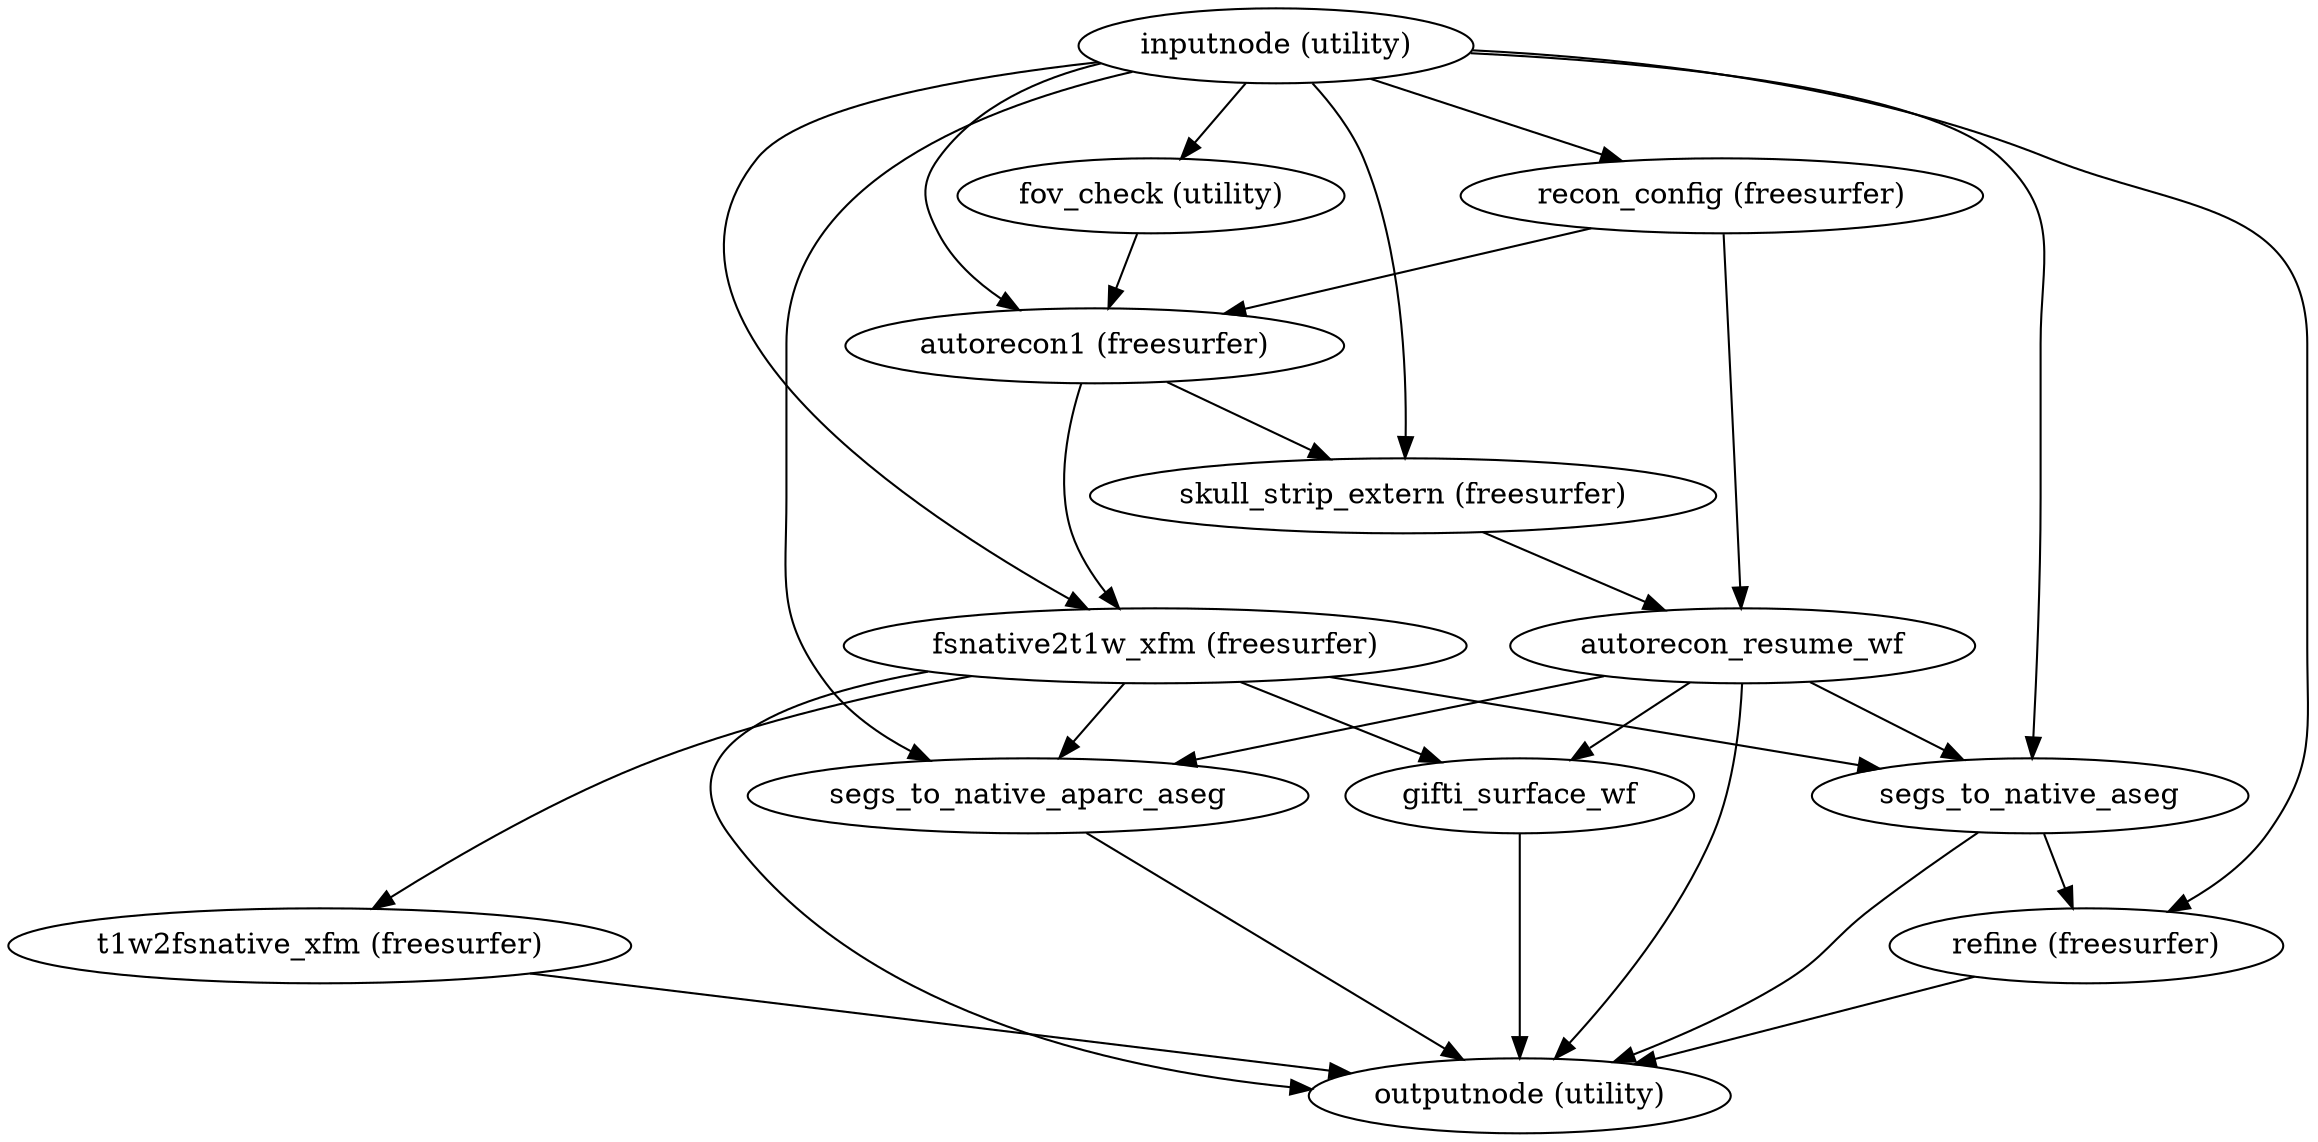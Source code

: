 strict digraph  {
"inputnode (utility)";
"recon_config (freesurfer)";
"autorecon1 (freesurfer)";
"fov_check (utility)";
"skull_strip_extern (freesurfer)";
"fsnative2t1w_xfm (freesurfer)";
"refine (freesurfer)";
segs_to_native_aseg;
segs_to_native_aparc_aseg;
autorecon_resume_wf;
gifti_surface_wf;
"outputnode (utility)";
"t1w2fsnative_xfm (freesurfer)";
"inputnode (utility)" -> "recon_config (freesurfer)";
"inputnode (utility)" -> "autorecon1 (freesurfer)";
"inputnode (utility)" -> "fov_check (utility)";
"inputnode (utility)" -> "skull_strip_extern (freesurfer)";
"inputnode (utility)" -> "fsnative2t1w_xfm (freesurfer)";
"inputnode (utility)" -> "refine (freesurfer)";
"inputnode (utility)" -> segs_to_native_aseg;
"inputnode (utility)" -> segs_to_native_aparc_aseg;
"recon_config (freesurfer)" -> "autorecon1 (freesurfer)";
"recon_config (freesurfer)" -> autorecon_resume_wf;
"autorecon1 (freesurfer)" -> "skull_strip_extern (freesurfer)";
"autorecon1 (freesurfer)" -> "fsnative2t1w_xfm (freesurfer)";
"fov_check (utility)" -> "autorecon1 (freesurfer)";
"skull_strip_extern (freesurfer)" -> autorecon_resume_wf;
"fsnative2t1w_xfm (freesurfer)" -> gifti_surface_wf;
"fsnative2t1w_xfm (freesurfer)" -> "t1w2fsnative_xfm (freesurfer)";
"fsnative2t1w_xfm (freesurfer)" -> segs_to_native_aseg;
"fsnative2t1w_xfm (freesurfer)" -> segs_to_native_aparc_aseg;
"fsnative2t1w_xfm (freesurfer)" -> "outputnode (utility)";
"refine (freesurfer)" -> "outputnode (utility)";
segs_to_native_aseg -> "refine (freesurfer)";
segs_to_native_aseg -> "outputnode (utility)";
segs_to_native_aparc_aseg -> "outputnode (utility)";
autorecon_resume_wf -> gifti_surface_wf;
autorecon_resume_wf -> segs_to_native_aseg;
autorecon_resume_wf -> segs_to_native_aparc_aseg;
autorecon_resume_wf -> "outputnode (utility)";
gifti_surface_wf -> "outputnode (utility)";
"t1w2fsnative_xfm (freesurfer)" -> "outputnode (utility)";
}
